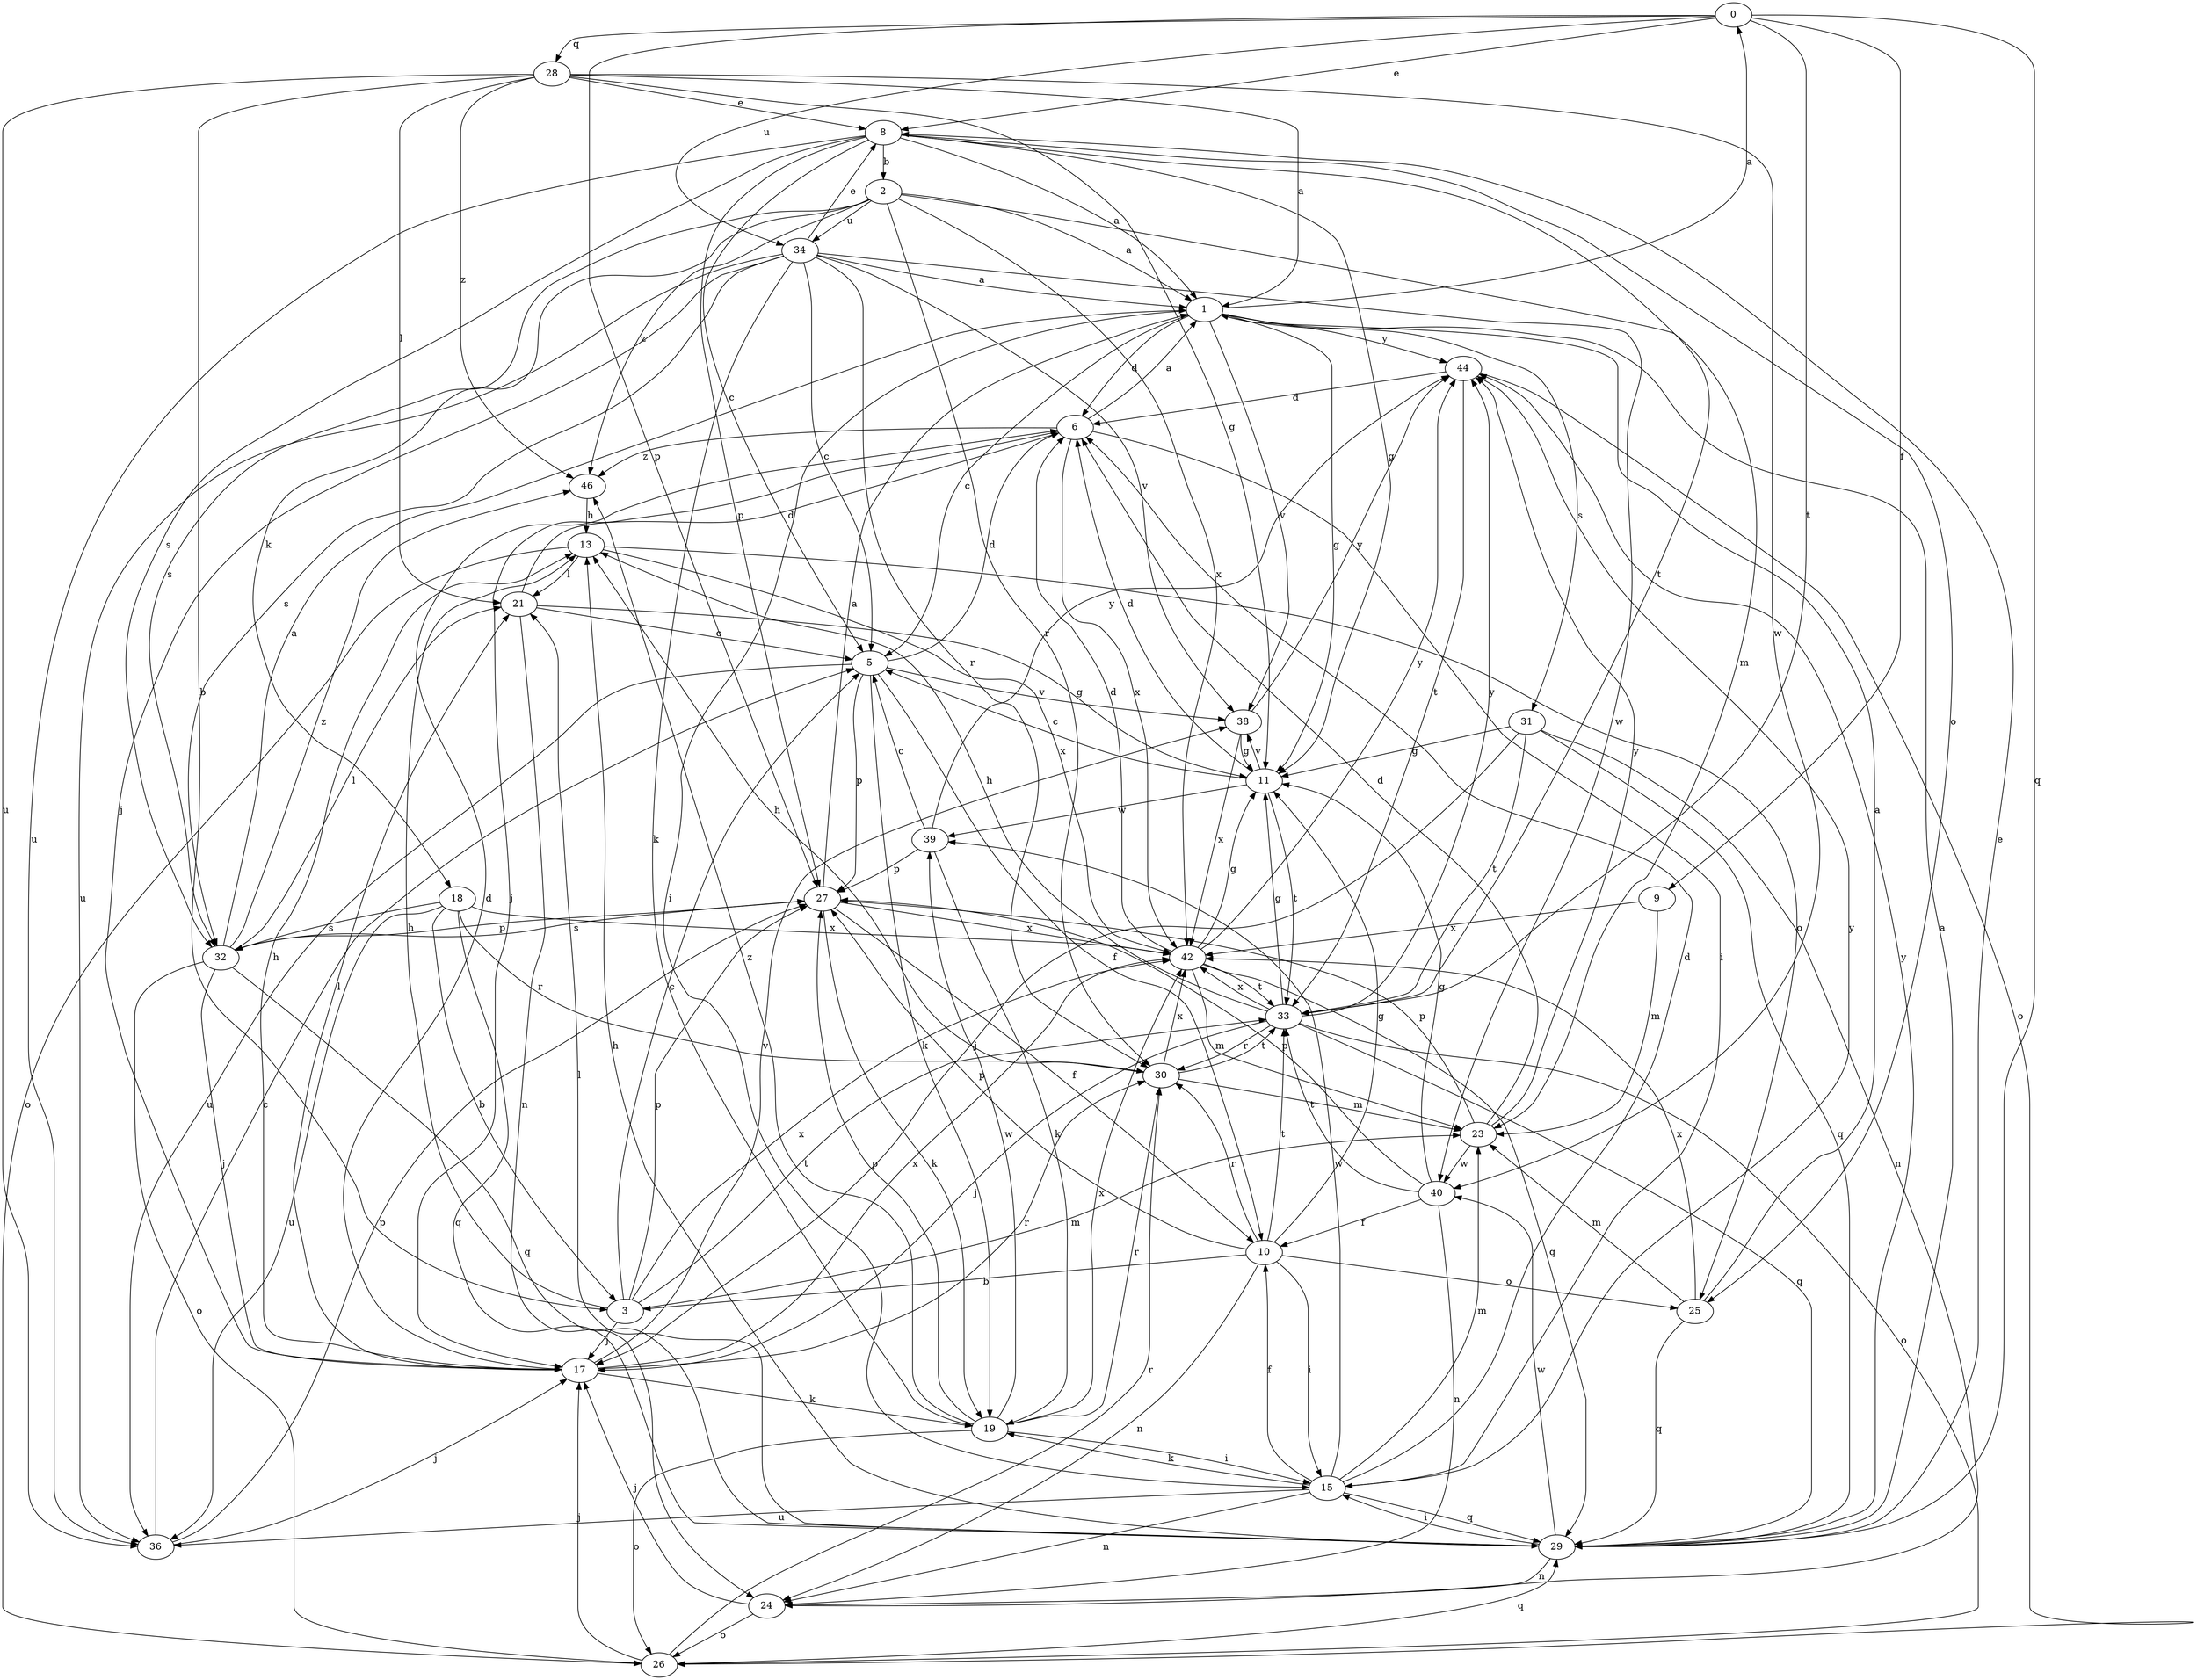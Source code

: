 strict digraph  {
0;
1;
2;
3;
5;
6;
8;
9;
10;
11;
13;
15;
17;
18;
19;
21;
23;
24;
25;
26;
27;
28;
29;
30;
31;
32;
33;
34;
36;
38;
39;
40;
42;
44;
46;
0 -> 8  [label=e];
0 -> 9  [label=f];
0 -> 27  [label=p];
0 -> 28  [label=q];
0 -> 29  [label=q];
0 -> 33  [label=t];
0 -> 34  [label=u];
1 -> 0  [label=a];
1 -> 5  [label=c];
1 -> 6  [label=d];
1 -> 11  [label=g];
1 -> 15  [label=i];
1 -> 31  [label=s];
1 -> 38  [label=v];
1 -> 44  [label=y];
2 -> 1  [label=a];
2 -> 18  [label=k];
2 -> 23  [label=m];
2 -> 30  [label=r];
2 -> 32  [label=s];
2 -> 34  [label=u];
2 -> 42  [label=x];
2 -> 46  [label=z];
3 -> 5  [label=c];
3 -> 13  [label=h];
3 -> 17  [label=j];
3 -> 23  [label=m];
3 -> 27  [label=p];
3 -> 33  [label=t];
3 -> 42  [label=x];
5 -> 6  [label=d];
5 -> 10  [label=f];
5 -> 19  [label=k];
5 -> 27  [label=p];
5 -> 36  [label=u];
5 -> 38  [label=v];
6 -> 1  [label=a];
6 -> 15  [label=i];
6 -> 17  [label=j];
6 -> 42  [label=x];
6 -> 46  [label=z];
8 -> 1  [label=a];
8 -> 2  [label=b];
8 -> 5  [label=c];
8 -> 11  [label=g];
8 -> 25  [label=o];
8 -> 27  [label=p];
8 -> 32  [label=s];
8 -> 33  [label=t];
8 -> 36  [label=u];
9 -> 23  [label=m];
9 -> 42  [label=x];
10 -> 3  [label=b];
10 -> 11  [label=g];
10 -> 15  [label=i];
10 -> 24  [label=n];
10 -> 25  [label=o];
10 -> 27  [label=p];
10 -> 30  [label=r];
10 -> 33  [label=t];
11 -> 5  [label=c];
11 -> 6  [label=d];
11 -> 33  [label=t];
11 -> 38  [label=v];
11 -> 39  [label=w];
13 -> 21  [label=l];
13 -> 25  [label=o];
13 -> 26  [label=o];
13 -> 42  [label=x];
15 -> 6  [label=d];
15 -> 10  [label=f];
15 -> 19  [label=k];
15 -> 23  [label=m];
15 -> 24  [label=n];
15 -> 29  [label=q];
15 -> 36  [label=u];
15 -> 39  [label=w];
15 -> 44  [label=y];
17 -> 6  [label=d];
17 -> 13  [label=h];
17 -> 19  [label=k];
17 -> 21  [label=l];
17 -> 30  [label=r];
17 -> 38  [label=v];
17 -> 42  [label=x];
18 -> 3  [label=b];
18 -> 29  [label=q];
18 -> 30  [label=r];
18 -> 32  [label=s];
18 -> 36  [label=u];
18 -> 42  [label=x];
19 -> 15  [label=i];
19 -> 26  [label=o];
19 -> 27  [label=p];
19 -> 30  [label=r];
19 -> 39  [label=w];
19 -> 42  [label=x];
19 -> 46  [label=z];
21 -> 5  [label=c];
21 -> 6  [label=d];
21 -> 11  [label=g];
21 -> 24  [label=n];
23 -> 6  [label=d];
23 -> 27  [label=p];
23 -> 40  [label=w];
23 -> 44  [label=y];
24 -> 17  [label=j];
24 -> 26  [label=o];
25 -> 1  [label=a];
25 -> 23  [label=m];
25 -> 29  [label=q];
25 -> 42  [label=x];
26 -> 17  [label=j];
26 -> 29  [label=q];
26 -> 30  [label=r];
27 -> 1  [label=a];
27 -> 10  [label=f];
27 -> 19  [label=k];
27 -> 32  [label=s];
27 -> 42  [label=x];
28 -> 1  [label=a];
28 -> 3  [label=b];
28 -> 8  [label=e];
28 -> 11  [label=g];
28 -> 21  [label=l];
28 -> 36  [label=u];
28 -> 40  [label=w];
28 -> 46  [label=z];
29 -> 1  [label=a];
29 -> 8  [label=e];
29 -> 13  [label=h];
29 -> 15  [label=i];
29 -> 21  [label=l];
29 -> 24  [label=n];
29 -> 40  [label=w];
29 -> 44  [label=y];
30 -> 13  [label=h];
30 -> 23  [label=m];
30 -> 33  [label=t];
30 -> 42  [label=x];
31 -> 11  [label=g];
31 -> 17  [label=j];
31 -> 24  [label=n];
31 -> 29  [label=q];
31 -> 33  [label=t];
32 -> 1  [label=a];
32 -> 17  [label=j];
32 -> 21  [label=l];
32 -> 26  [label=o];
32 -> 27  [label=p];
32 -> 29  [label=q];
32 -> 46  [label=z];
33 -> 11  [label=g];
33 -> 13  [label=h];
33 -> 17  [label=j];
33 -> 26  [label=o];
33 -> 29  [label=q];
33 -> 30  [label=r];
33 -> 42  [label=x];
33 -> 44  [label=y];
34 -> 1  [label=a];
34 -> 5  [label=c];
34 -> 8  [label=e];
34 -> 17  [label=j];
34 -> 19  [label=k];
34 -> 30  [label=r];
34 -> 32  [label=s];
34 -> 36  [label=u];
34 -> 38  [label=v];
34 -> 40  [label=w];
36 -> 5  [label=c];
36 -> 17  [label=j];
36 -> 27  [label=p];
38 -> 11  [label=g];
38 -> 42  [label=x];
38 -> 44  [label=y];
39 -> 5  [label=c];
39 -> 19  [label=k];
39 -> 27  [label=p];
39 -> 44  [label=y];
40 -> 10  [label=f];
40 -> 11  [label=g];
40 -> 24  [label=n];
40 -> 27  [label=p];
40 -> 33  [label=t];
42 -> 6  [label=d];
42 -> 11  [label=g];
42 -> 23  [label=m];
42 -> 29  [label=q];
42 -> 33  [label=t];
42 -> 44  [label=y];
44 -> 6  [label=d];
44 -> 26  [label=o];
44 -> 33  [label=t];
46 -> 13  [label=h];
}
